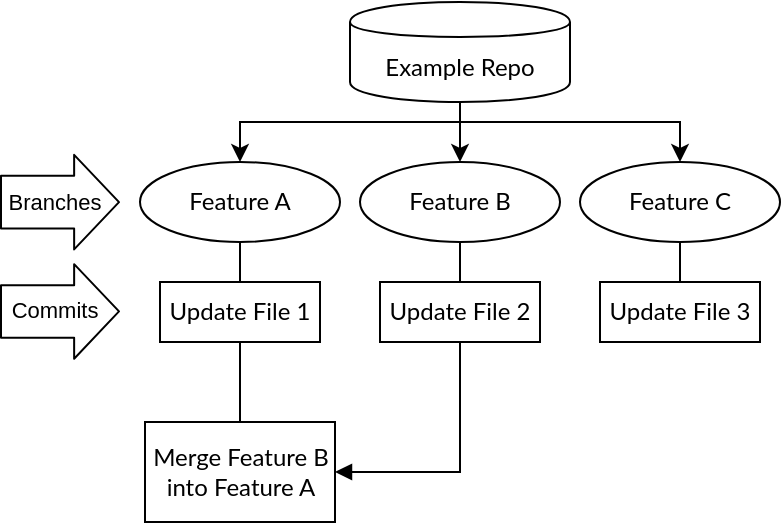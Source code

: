 <mxfile version="12.9.13" type="device"><diagram id="Xb71kfx71Qd2_dEwBP3w" name="Page-1"><mxGraphModel dx="431" dy="324" grid="0" gridSize="10" guides="1" tooltips="1" connect="1" arrows="1" fold="1" page="1" pageScale="1" pageWidth="850" pageHeight="1100" math="0" shadow="0"><root><mxCell id="0"/><mxCell id="1" parent="0"/><mxCell id="hBdmnTfhxXvPGgSoOXhh-5" style="edgeStyle=orthogonalEdgeStyle;rounded=0;orthogonalLoop=1;jettySize=auto;html=1;entryX=0.5;entryY=0;entryDx=0;entryDy=0;fontFamily=Lato;" parent="1" source="hBdmnTfhxXvPGgSoOXhh-1" target="hBdmnTfhxXvPGgSoOXhh-2" edge="1"><mxGeometry relative="1" as="geometry"><Array as="points"><mxPoint x="290" y="190"/><mxPoint x="180" y="190"/></Array></mxGeometry></mxCell><mxCell id="hBdmnTfhxXvPGgSoOXhh-6" style="edgeStyle=orthogonalEdgeStyle;rounded=0;orthogonalLoop=1;jettySize=auto;html=1;fontFamily=Lato;" parent="1" source="hBdmnTfhxXvPGgSoOXhh-1" target="hBdmnTfhxXvPGgSoOXhh-3" edge="1"><mxGeometry relative="1" as="geometry"/></mxCell><mxCell id="hBdmnTfhxXvPGgSoOXhh-7" style="edgeStyle=orthogonalEdgeStyle;rounded=0;orthogonalLoop=1;jettySize=auto;html=1;entryX=0.5;entryY=0;entryDx=0;entryDy=0;fontFamily=Lato;" parent="1" source="hBdmnTfhxXvPGgSoOXhh-1" target="hBdmnTfhxXvPGgSoOXhh-4" edge="1"><mxGeometry relative="1" as="geometry"><Array as="points"><mxPoint x="290" y="190"/><mxPoint x="400" y="190"/></Array></mxGeometry></mxCell><mxCell id="hBdmnTfhxXvPGgSoOXhh-1" value="Example Repo" style="shape=cylinder;whiteSpace=wrap;html=1;boundedLbl=1;backgroundOutline=1;fontFamily=Lato;" parent="1" vertex="1"><mxGeometry x="235" y="130" width="110" height="50" as="geometry"/></mxCell><mxCell id="hBdmnTfhxXvPGgSoOXhh-9" style="edgeStyle=orthogonalEdgeStyle;rounded=0;orthogonalLoop=1;jettySize=auto;html=1;fontFamily=Lato;endArrow=none;endFill=0;" parent="1" source="hBdmnTfhxXvPGgSoOXhh-2" target="hBdmnTfhxXvPGgSoOXhh-8" edge="1"><mxGeometry relative="1" as="geometry"/></mxCell><mxCell id="hBdmnTfhxXvPGgSoOXhh-2" value="Feature A" style="ellipse;whiteSpace=wrap;html=1;fontFamily=Lato;" parent="1" vertex="1"><mxGeometry x="130" y="210" width="100" height="40" as="geometry"/></mxCell><mxCell id="hBdmnTfhxXvPGgSoOXhh-12" style="edgeStyle=orthogonalEdgeStyle;rounded=0;orthogonalLoop=1;jettySize=auto;html=1;entryX=0.5;entryY=0;entryDx=0;entryDy=0;fontFamily=Lato;endArrow=none;endFill=0;" parent="1" source="hBdmnTfhxXvPGgSoOXhh-3" target="hBdmnTfhxXvPGgSoOXhh-10" edge="1"><mxGeometry relative="1" as="geometry"/></mxCell><mxCell id="hBdmnTfhxXvPGgSoOXhh-3" value="Feature B" style="ellipse;whiteSpace=wrap;html=1;fontFamily=Lato;" parent="1" vertex="1"><mxGeometry x="240" y="210" width="100" height="40" as="geometry"/></mxCell><mxCell id="hBdmnTfhxXvPGgSoOXhh-15" style="edgeStyle=orthogonalEdgeStyle;rounded=0;orthogonalLoop=1;jettySize=auto;html=1;fontFamily=Lato;endArrow=none;endFill=0;" parent="1" source="hBdmnTfhxXvPGgSoOXhh-4" target="hBdmnTfhxXvPGgSoOXhh-13" edge="1"><mxGeometry relative="1" as="geometry"/></mxCell><mxCell id="hBdmnTfhxXvPGgSoOXhh-4" value="Feature C" style="ellipse;whiteSpace=wrap;html=1;fontFamily=Lato;" parent="1" vertex="1"><mxGeometry x="350" y="210" width="100" height="40" as="geometry"/></mxCell><mxCell id="hyy8shmPDr5GBYBqjNjS-6" style="edgeStyle=orthogonalEdgeStyle;rounded=0;orthogonalLoop=1;jettySize=auto;html=1;endArrow=none;endFill=0;" parent="1" source="hBdmnTfhxXvPGgSoOXhh-8" target="hyy8shmPDr5GBYBqjNjS-5" edge="1"><mxGeometry relative="1" as="geometry"/></mxCell><mxCell id="hBdmnTfhxXvPGgSoOXhh-8" value="Update File 1" style="rounded=0;whiteSpace=wrap;html=1;fontFamily=Lato;" parent="1" vertex="1"><mxGeometry x="140" y="270" width="80" height="30" as="geometry"/></mxCell><mxCell id="hyy8shmPDr5GBYBqjNjS-7" style="edgeStyle=orthogonalEdgeStyle;rounded=0;orthogonalLoop=1;jettySize=auto;html=1;endArrow=block;endFill=1;entryX=1;entryY=0.5;entryDx=0;entryDy=0;" parent="1" source="hBdmnTfhxXvPGgSoOXhh-10" target="hyy8shmPDr5GBYBqjNjS-5" edge="1"><mxGeometry relative="1" as="geometry"><mxPoint x="180" y="320" as="targetPoint"/><Array as="points"><mxPoint x="290" y="365"/></Array></mxGeometry></mxCell><mxCell id="hBdmnTfhxXvPGgSoOXhh-10" value="Update File 2" style="rounded=0;whiteSpace=wrap;html=1;fontFamily=Lato;" parent="1" vertex="1"><mxGeometry x="250" y="270" width="80" height="30" as="geometry"/></mxCell><mxCell id="hBdmnTfhxXvPGgSoOXhh-13" value="Update File 3" style="rounded=0;whiteSpace=wrap;html=1;fontFamily=Lato;" parent="1" vertex="1"><mxGeometry x="360" y="270" width="80" height="30" as="geometry"/></mxCell><mxCell id="hyy8shmPDr5GBYBqjNjS-1" value="" style="shape=flexArrow;endArrow=classic;html=1;width=26.286;endSize=7.143;" parent="1" edge="1"><mxGeometry width="50" height="50" relative="1" as="geometry"><mxPoint x="60" y="284.71" as="sourcePoint"/><mxPoint x="120" y="284.71" as="targetPoint"/></mxGeometry></mxCell><mxCell id="hyy8shmPDr5GBYBqjNjS-2" value="Commits" style="edgeLabel;html=1;align=center;verticalAlign=middle;resizable=0;points=[];" parent="hyy8shmPDr5GBYBqjNjS-1" vertex="1" connectable="0"><mxGeometry x="0.248" y="-2" relative="1" as="geometry"><mxPoint x="-11.14" y="-2.71" as="offset"/></mxGeometry></mxCell><mxCell id="hyy8shmPDr5GBYBqjNjS-3" value="" style="shape=flexArrow;endArrow=classic;html=1;width=26.286;endSize=7.143;" parent="1" edge="1"><mxGeometry width="50" height="50" relative="1" as="geometry"><mxPoint x="60" y="230.07" as="sourcePoint"/><mxPoint x="120" y="230.07" as="targetPoint"/></mxGeometry></mxCell><mxCell id="hyy8shmPDr5GBYBqjNjS-4" value="Branches" style="edgeLabel;html=1;align=center;verticalAlign=middle;resizable=0;points=[];" parent="hyy8shmPDr5GBYBqjNjS-3" vertex="1" connectable="0"><mxGeometry x="0.248" y="-2" relative="1" as="geometry"><mxPoint x="-11.14" y="-2.71" as="offset"/></mxGeometry></mxCell><mxCell id="hyy8shmPDr5GBYBqjNjS-5" value="Merge Feature B into Feature A" style="rounded=0;whiteSpace=wrap;html=1;fontFamily=Lato;" parent="1" vertex="1"><mxGeometry x="132.5" y="340" width="95" height="50" as="geometry"/></mxCell></root></mxGraphModel></diagram></mxfile>
